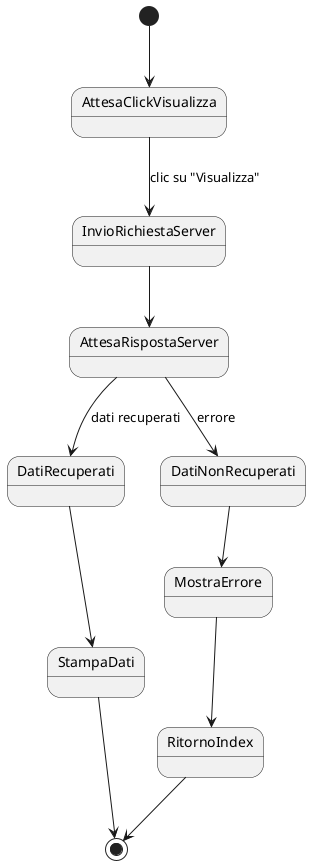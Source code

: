 @startuml Stato_Visualizza_Elemento

[*] --> AttesaClickVisualizza

AttesaClickVisualizza --> InvioRichiestaServer : clic su "Visualizza"
InvioRichiestaServer --> AttesaRispostaServer
AttesaRispostaServer --> DatiRecuperati : dati recuperati
AttesaRispostaServer --> DatiNonRecuperati : errore

DatiRecuperati --> StampaDati
StampaDati --> [*]

DatiNonRecuperati --> MostraErrore
MostraErrore --> RitornoIndex
RitornoIndex --> [*]

@enduml
